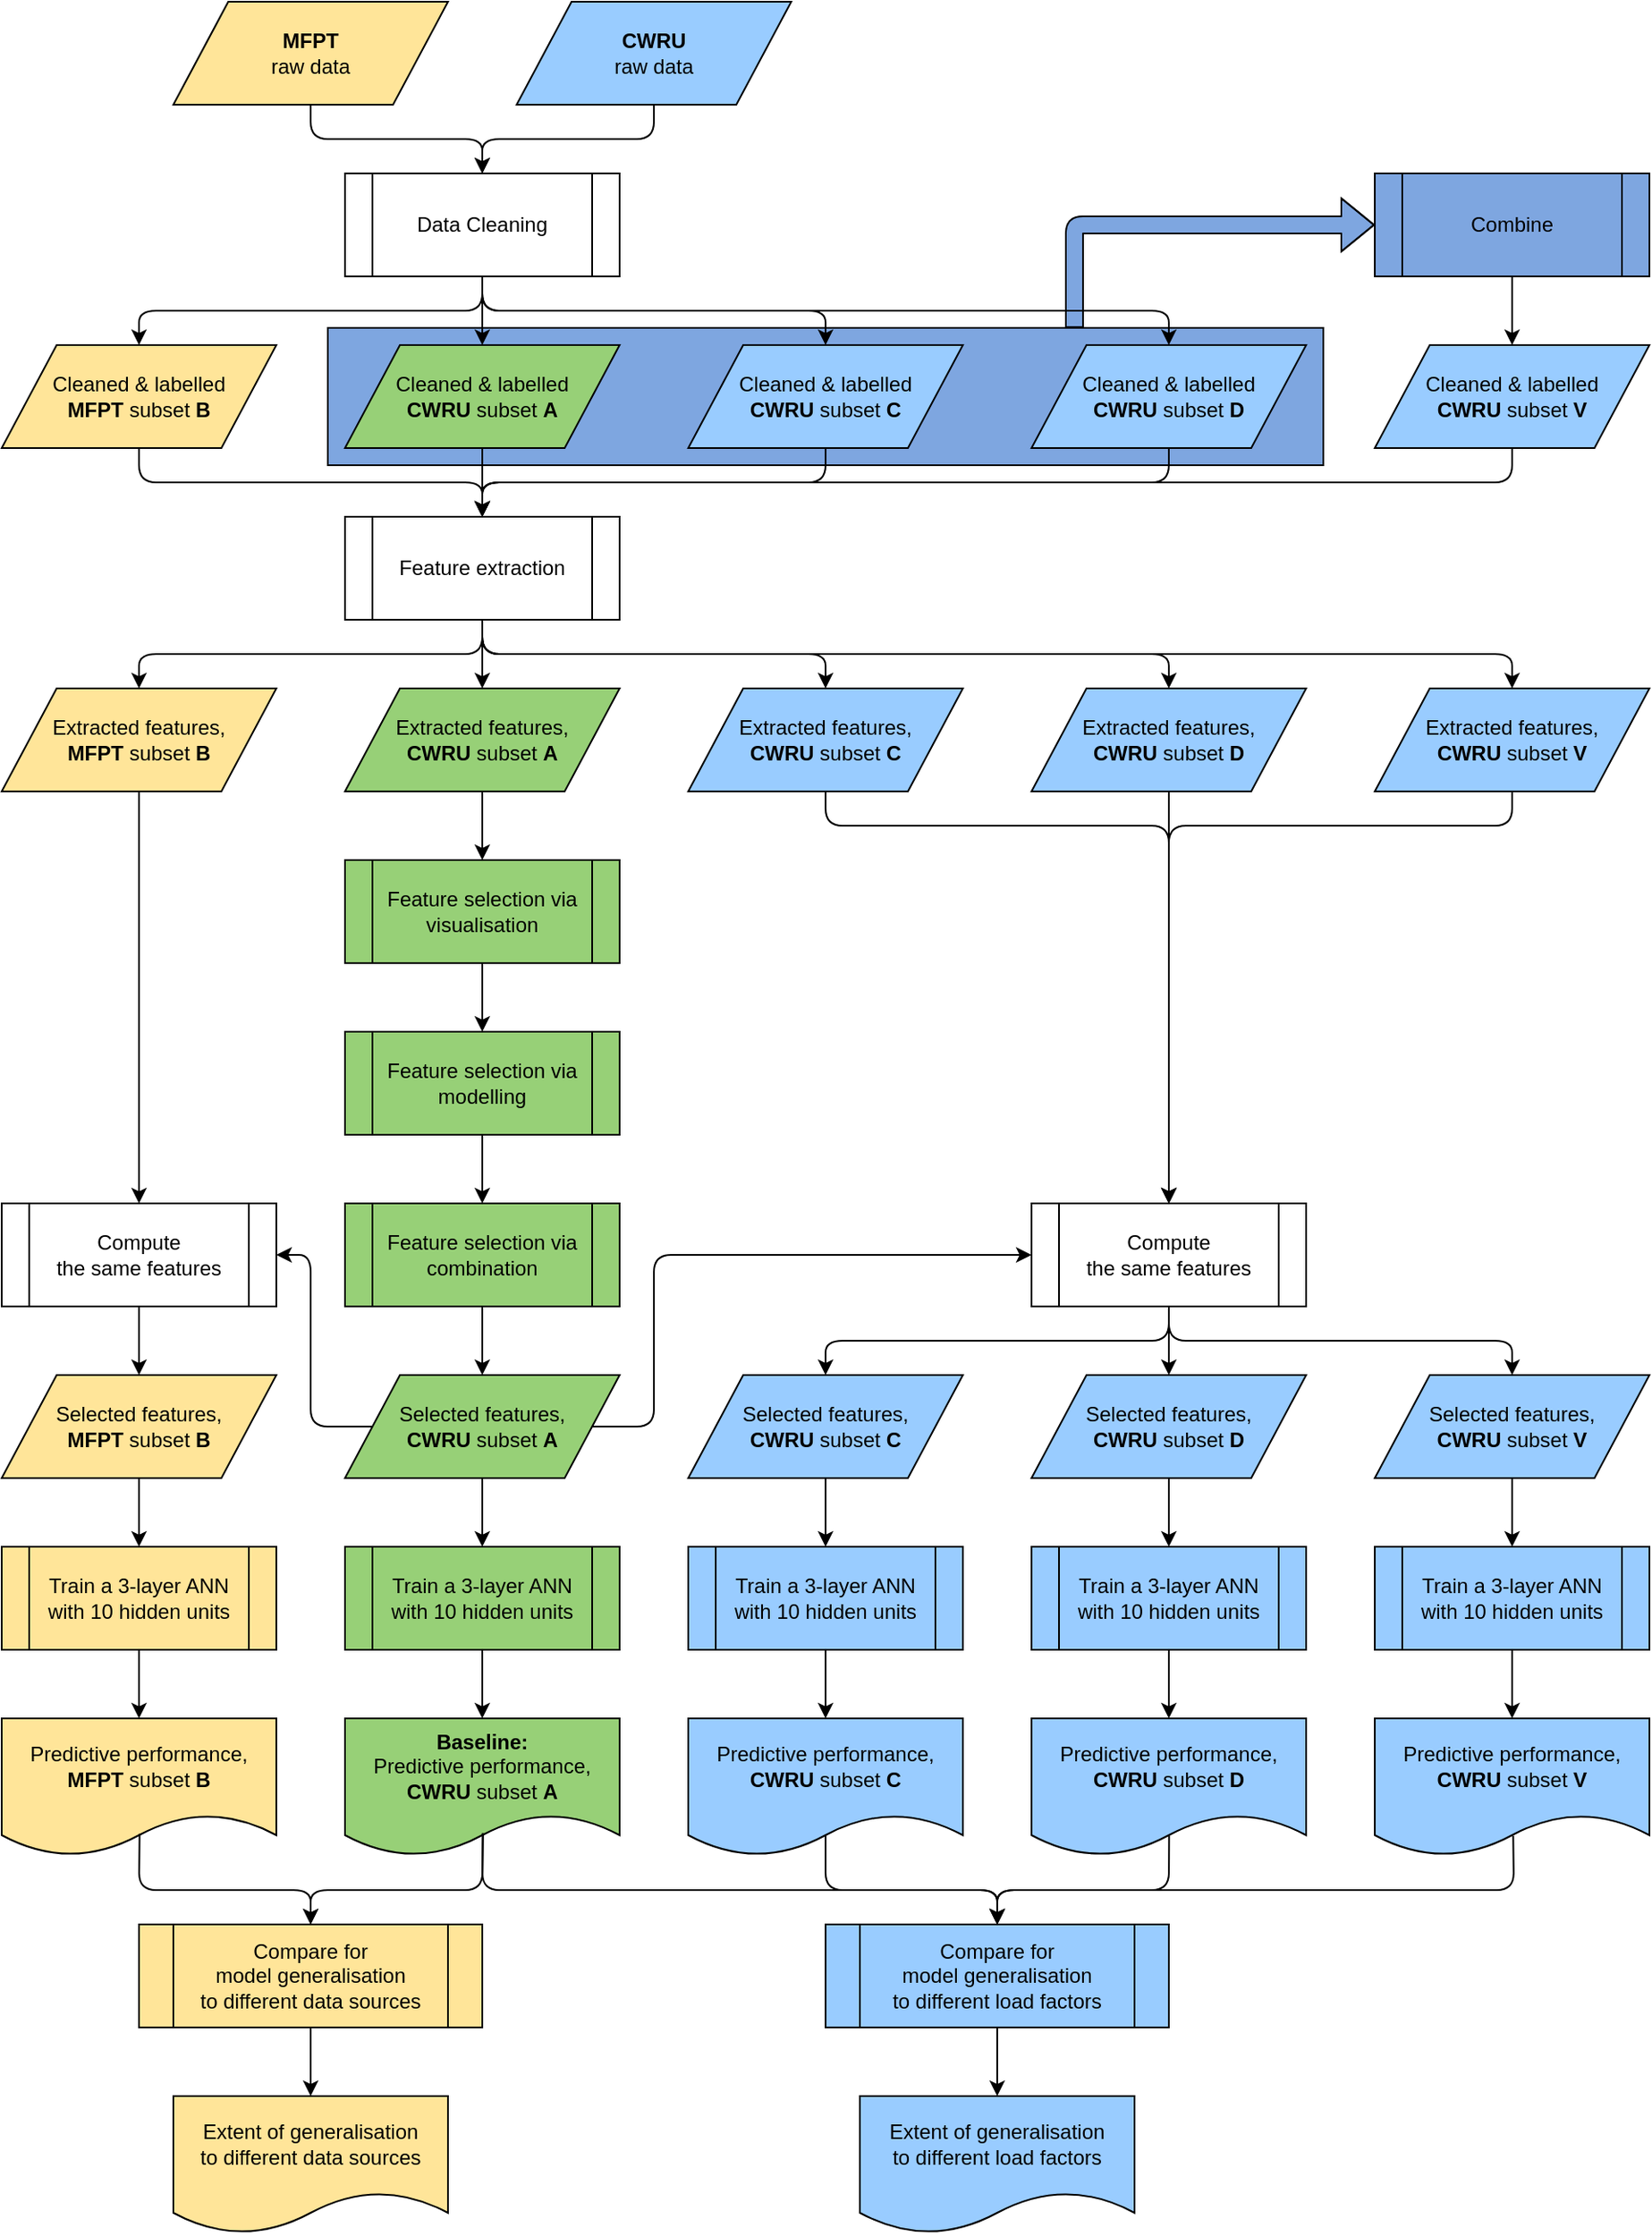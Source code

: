 <mxfile version="11.1.4" type="device"><diagram id="g14oeqsqQhBjJFFGIUZg" name="Page-1"><mxGraphModel dx="1055" dy="565" grid="1" gridSize="10" guides="1" tooltips="1" connect="1" arrows="1" fold="1" page="1" pageScale="1" pageWidth="1169" pageHeight="1654" math="0" shadow="0"><root><mxCell id="0"/><mxCell id="1" parent="0"/><mxCell id="TemwzrUfVX8VCKrpoT4x-51" value="" style="shape=flexArrow;endArrow=classic;html=1;entryX=0;entryY=0.5;entryDx=0;entryDy=0;fillColor=#7EA6E0;exitX=0.75;exitY=0;exitDx=0;exitDy=0;" parent="1" source="TemwzrUfVX8VCKrpoT4x-31" target="TemwzrUfVX8VCKrpoT4x-50" edge="1"><mxGeometry width="50" height="50" relative="1" as="geometry"><mxPoint x="560" y="230" as="sourcePoint"/><mxPoint x="820" y="20" as="targetPoint"/><Array as="points"><mxPoint x="705" y="170"/></Array></mxGeometry></mxCell><mxCell id="TemwzrUfVX8VCKrpoT4x-31" value="" style="rounded=0;whiteSpace=wrap;html=1;fillColor=#7EA6E0;" parent="1" vertex="1"><mxGeometry x="270" y="230" width="580" height="80" as="geometry"/></mxCell><mxCell id="TemwzrUfVX8VCKrpoT4x-1" value="&lt;b&gt;CWRU&lt;/b&gt;&lt;br&gt;raw data" style="shape=parallelogram;perimeter=parallelogramPerimeter;whiteSpace=wrap;html=1;fillColor=#99CCFF;" parent="1" vertex="1"><mxGeometry x="380" y="40" width="160" height="60" as="geometry"/></mxCell><mxCell id="TemwzrUfVX8VCKrpoT4x-2" value="&lt;b&gt;MFPT&lt;/b&gt;&lt;br&gt;raw data" style="shape=parallelogram;perimeter=parallelogramPerimeter;whiteSpace=wrap;html=1;fillColor=#FFE599;" parent="1" vertex="1"><mxGeometry x="180" y="40" width="160" height="60" as="geometry"/></mxCell><mxCell id="TemwzrUfVX8VCKrpoT4x-3" value="Data Cleaning&lt;br&gt;" style="shape=process;whiteSpace=wrap;html=1;backgroundOutline=1;" parent="1" vertex="1"><mxGeometry x="280" y="140" width="160" height="60" as="geometry"/></mxCell><mxCell id="TemwzrUfVX8VCKrpoT4x-6" value="Cleaned &amp;amp; labelled&lt;br&gt;&lt;b&gt;MFPT&lt;/b&gt; subset &lt;b&gt;B&lt;/b&gt;" style="shape=parallelogram;perimeter=parallelogramPerimeter;whiteSpace=wrap;html=1;fillColor=#FFE599;" parent="1" vertex="1"><mxGeometry x="80" y="240" width="160" height="60" as="geometry"/></mxCell><mxCell id="TemwzrUfVX8VCKrpoT4x-7" value="Cleaned &amp;amp; labelled&lt;br&gt;&lt;b&gt;CWRU&lt;/b&gt; subset &lt;b&gt;A&lt;/b&gt;" style="shape=parallelogram;perimeter=parallelogramPerimeter;whiteSpace=wrap;html=1;fillColor=#97D077;" parent="1" vertex="1"><mxGeometry x="280" y="240" width="160" height="60" as="geometry"/></mxCell><mxCell id="TemwzrUfVX8VCKrpoT4x-8" value="Cleaned &amp;amp; labelled&lt;br&gt;&lt;b&gt;CWRU&lt;/b&gt; subset &lt;b&gt;C&lt;/b&gt;" style="shape=parallelogram;perimeter=parallelogramPerimeter;whiteSpace=wrap;html=1;fillColor=#99CCFF;" parent="1" vertex="1"><mxGeometry x="480" y="240" width="160" height="60" as="geometry"/></mxCell><mxCell id="TemwzrUfVX8VCKrpoT4x-9" value="Cleaned &amp;amp; labelled&lt;br&gt;&lt;b&gt;CWRU&lt;/b&gt; subset &lt;b&gt;D&lt;/b&gt;" style="shape=parallelogram;perimeter=parallelogramPerimeter;whiteSpace=wrap;html=1;fillColor=#99CCFF;" parent="1" vertex="1"><mxGeometry x="680" y="240" width="160" height="60" as="geometry"/></mxCell><mxCell id="TemwzrUfVX8VCKrpoT4x-10" value="Feature extraction" style="shape=process;whiteSpace=wrap;html=1;backgroundOutline=1;" parent="1" vertex="1"><mxGeometry x="280" y="340" width="160" height="60" as="geometry"/></mxCell><mxCell id="TemwzrUfVX8VCKrpoT4x-63" value="" style="edgeStyle=orthogonalEdgeStyle;rounded=0;orthogonalLoop=1;jettySize=auto;html=1;fillColor=#7EA6E0;entryX=0.5;entryY=0;entryDx=0;entryDy=0;" parent="1" source="TemwzrUfVX8VCKrpoT4x-11" target="TemwzrUfVX8VCKrpoT4x-60" edge="1"><mxGeometry relative="1" as="geometry"><mxPoint x="160" y="580" as="targetPoint"/></mxGeometry></mxCell><mxCell id="TemwzrUfVX8VCKrpoT4x-11" value="Extracted features,&lt;br&gt;&lt;b&gt;MFPT&lt;/b&gt; subset &lt;b&gt;B&lt;/b&gt;" style="shape=parallelogram;perimeter=parallelogramPerimeter;whiteSpace=wrap;html=1;fillColor=#FFE599;" parent="1" vertex="1"><mxGeometry x="80" y="440" width="160" height="60" as="geometry"/></mxCell><mxCell id="TemwzrUfVX8VCKrpoT4x-12" value="Extracted features,&lt;br&gt;&lt;b&gt;CWRU&lt;/b&gt; subset &lt;b&gt;A&lt;/b&gt;" style="shape=parallelogram;perimeter=parallelogramPerimeter;whiteSpace=wrap;html=1;fillColor=#97D077;" parent="1" vertex="1"><mxGeometry x="280" y="440" width="160" height="60" as="geometry"/></mxCell><mxCell id="TemwzrUfVX8VCKrpoT4x-13" value="Extracted features,&lt;br&gt;&lt;b&gt;CWRU&lt;/b&gt; subset &lt;b&gt;C&lt;/b&gt;" style="shape=parallelogram;perimeter=parallelogramPerimeter;whiteSpace=wrap;html=1;fillColor=#99CCFF;" parent="1" vertex="1"><mxGeometry x="480" y="440" width="160" height="60" as="geometry"/></mxCell><mxCell id="TemwzrUfVX8VCKrpoT4x-14" value="Extracted features,&lt;br&gt;&lt;b&gt;CWRU&lt;/b&gt; subset &lt;b&gt;D&lt;/b&gt;" style="shape=parallelogram;perimeter=parallelogramPerimeter;whiteSpace=wrap;html=1;fillColor=#99CCFF;" parent="1" vertex="1"><mxGeometry x="680" y="440" width="160" height="60" as="geometry"/></mxCell><mxCell id="TemwzrUfVX8VCKrpoT4x-15" value="" style="endArrow=classic;html=1;exitX=0.5;exitY=1;exitDx=0;exitDy=0;entryX=0.5;entryY=0;entryDx=0;entryDy=0;" parent="1" source="TemwzrUfVX8VCKrpoT4x-2" target="TemwzrUfVX8VCKrpoT4x-3" edge="1"><mxGeometry width="50" height="50" relative="1" as="geometry"><mxPoint x="270" y="120" as="sourcePoint"/><mxPoint x="130" y="520" as="targetPoint"/><Array as="points"><mxPoint x="260" y="120"/><mxPoint x="360" y="120"/></Array></mxGeometry></mxCell><mxCell id="TemwzrUfVX8VCKrpoT4x-16" value="" style="endArrow=classic;html=1;exitX=0.5;exitY=1;exitDx=0;exitDy=0;" parent="1" source="TemwzrUfVX8VCKrpoT4x-1" edge="1"><mxGeometry width="50" height="50" relative="1" as="geometry"><mxPoint x="80" y="570" as="sourcePoint"/><mxPoint x="360" y="140" as="targetPoint"/><Array as="points"><mxPoint x="460" y="120"/><mxPoint x="360" y="120"/></Array></mxGeometry></mxCell><mxCell id="TemwzrUfVX8VCKrpoT4x-17" value="" style="endArrow=classic;html=1;exitX=0.5;exitY=1;exitDx=0;exitDy=0;entryX=0.5;entryY=0;entryDx=0;entryDy=0;" parent="1" source="TemwzrUfVX8VCKrpoT4x-3" target="TemwzrUfVX8VCKrpoT4x-7" edge="1"><mxGeometry width="50" height="50" relative="1" as="geometry"><mxPoint x="80" y="570" as="sourcePoint"/><mxPoint x="130" y="520" as="targetPoint"/></mxGeometry></mxCell><mxCell id="TemwzrUfVX8VCKrpoT4x-18" value="" style="endArrow=classic;html=1;exitX=0.5;exitY=1;exitDx=0;exitDy=0;entryX=0.5;entryY=0;entryDx=0;entryDy=0;" parent="1" source="TemwzrUfVX8VCKrpoT4x-3" target="TemwzrUfVX8VCKrpoT4x-6" edge="1"><mxGeometry width="50" height="50" relative="1" as="geometry"><mxPoint x="80" y="570" as="sourcePoint"/><mxPoint x="130" y="520" as="targetPoint"/><Array as="points"><mxPoint x="360" y="220"/><mxPoint x="160" y="220"/></Array></mxGeometry></mxCell><mxCell id="TemwzrUfVX8VCKrpoT4x-19" value="" style="endArrow=classic;html=1;exitX=0.5;exitY=1;exitDx=0;exitDy=0;entryX=0.5;entryY=0;entryDx=0;entryDy=0;" parent="1" source="TemwzrUfVX8VCKrpoT4x-3" target="TemwzrUfVX8VCKrpoT4x-8" edge="1"><mxGeometry width="50" height="50" relative="1" as="geometry"><mxPoint x="100" y="570" as="sourcePoint"/><mxPoint x="150" y="520" as="targetPoint"/><Array as="points"><mxPoint x="360" y="220"/><mxPoint x="560" y="220"/></Array></mxGeometry></mxCell><mxCell id="TemwzrUfVX8VCKrpoT4x-20" value="" style="endArrow=classic;html=1;exitX=0.5;exitY=1;exitDx=0;exitDy=0;entryX=0.5;entryY=0;entryDx=0;entryDy=0;" parent="1" source="TemwzrUfVX8VCKrpoT4x-3" target="TemwzrUfVX8VCKrpoT4x-9" edge="1"><mxGeometry width="50" height="50" relative="1" as="geometry"><mxPoint x="100" y="570" as="sourcePoint"/><mxPoint x="150" y="520" as="targetPoint"/><Array as="points"><mxPoint x="360" y="220"/><mxPoint x="760" y="220"/></Array></mxGeometry></mxCell><mxCell id="TemwzrUfVX8VCKrpoT4x-22" value="" style="endArrow=classic;html=1;exitX=0.5;exitY=1;exitDx=0;exitDy=0;entryX=0.5;entryY=0;entryDx=0;entryDy=0;" parent="1" source="TemwzrUfVX8VCKrpoT4x-6" target="TemwzrUfVX8VCKrpoT4x-10" edge="1"><mxGeometry width="50" height="50" relative="1" as="geometry"><mxPoint x="100" y="570" as="sourcePoint"/><mxPoint x="150" y="520" as="targetPoint"/><Array as="points"><mxPoint x="160" y="320"/><mxPoint x="360" y="320"/></Array></mxGeometry></mxCell><mxCell id="TemwzrUfVX8VCKrpoT4x-23" value="" style="endArrow=classic;html=1;exitX=0.5;exitY=1;exitDx=0;exitDy=0;entryX=0.5;entryY=0;entryDx=0;entryDy=0;" parent="1" source="TemwzrUfVX8VCKrpoT4x-7" target="TemwzrUfVX8VCKrpoT4x-10" edge="1"><mxGeometry width="50" height="50" relative="1" as="geometry"><mxPoint x="100" y="570" as="sourcePoint"/><mxPoint x="150" y="520" as="targetPoint"/></mxGeometry></mxCell><mxCell id="TemwzrUfVX8VCKrpoT4x-24" value="" style="endArrow=classic;html=1;exitX=0.5;exitY=1;exitDx=0;exitDy=0;entryX=0.5;entryY=0;entryDx=0;entryDy=0;" parent="1" source="TemwzrUfVX8VCKrpoT4x-8" target="TemwzrUfVX8VCKrpoT4x-10" edge="1"><mxGeometry width="50" height="50" relative="1" as="geometry"><mxPoint x="100" y="570" as="sourcePoint"/><mxPoint x="150" y="520" as="targetPoint"/><Array as="points"><mxPoint x="560" y="320"/><mxPoint x="360" y="320"/></Array></mxGeometry></mxCell><mxCell id="TemwzrUfVX8VCKrpoT4x-25" value="" style="endArrow=classic;html=1;exitX=0.5;exitY=1;exitDx=0;exitDy=0;entryX=0.5;entryY=0;entryDx=0;entryDy=0;" parent="1" source="TemwzrUfVX8VCKrpoT4x-9" target="TemwzrUfVX8VCKrpoT4x-10" edge="1"><mxGeometry width="50" height="50" relative="1" as="geometry"><mxPoint x="100" y="570" as="sourcePoint"/><mxPoint x="150" y="520" as="targetPoint"/><Array as="points"><mxPoint x="760" y="320"/><mxPoint x="360" y="320"/></Array></mxGeometry></mxCell><mxCell id="TemwzrUfVX8VCKrpoT4x-26" value="" style="endArrow=classic;html=1;exitX=0.5;exitY=1;exitDx=0;exitDy=0;entryX=0.5;entryY=0;entryDx=0;entryDy=0;" parent="1" source="TemwzrUfVX8VCKrpoT4x-10" target="TemwzrUfVX8VCKrpoT4x-11" edge="1"><mxGeometry width="50" height="50" relative="1" as="geometry"><mxPoint x="80" y="570" as="sourcePoint"/><mxPoint x="130" y="520" as="targetPoint"/><Array as="points"><mxPoint x="360" y="420"/><mxPoint x="160" y="420"/></Array></mxGeometry></mxCell><mxCell id="TemwzrUfVX8VCKrpoT4x-27" value="" style="endArrow=classic;html=1;exitX=0.5;exitY=1;exitDx=0;exitDy=0;entryX=0.5;entryY=0;entryDx=0;entryDy=0;" parent="1" source="TemwzrUfVX8VCKrpoT4x-10" target="TemwzrUfVX8VCKrpoT4x-12" edge="1"><mxGeometry width="50" height="50" relative="1" as="geometry"><mxPoint x="80" y="570" as="sourcePoint"/><mxPoint x="130" y="520" as="targetPoint"/></mxGeometry></mxCell><mxCell id="TemwzrUfVX8VCKrpoT4x-28" value="" style="endArrow=classic;html=1;exitX=0.5;exitY=1;exitDx=0;exitDy=0;entryX=0.5;entryY=0;entryDx=0;entryDy=0;" parent="1" source="TemwzrUfVX8VCKrpoT4x-10" target="TemwzrUfVX8VCKrpoT4x-13" edge="1"><mxGeometry width="50" height="50" relative="1" as="geometry"><mxPoint x="80" y="570" as="sourcePoint"/><mxPoint x="130" y="520" as="targetPoint"/><Array as="points"><mxPoint x="360" y="420"/><mxPoint x="560" y="420"/></Array></mxGeometry></mxCell><mxCell id="TemwzrUfVX8VCKrpoT4x-29" value="" style="endArrow=classic;html=1;exitX=0.5;exitY=1;exitDx=0;exitDy=0;entryX=0.5;entryY=0;entryDx=0;entryDy=0;" parent="1" source="TemwzrUfVX8VCKrpoT4x-10" target="TemwzrUfVX8VCKrpoT4x-14" edge="1"><mxGeometry width="50" height="50" relative="1" as="geometry"><mxPoint x="80" y="570" as="sourcePoint"/><mxPoint x="130" y="520" as="targetPoint"/><Array as="points"><mxPoint x="360" y="420"/><mxPoint x="760" y="420"/></Array></mxGeometry></mxCell><mxCell id="TemwzrUfVX8VCKrpoT4x-32" value="Cleaned &amp;amp; labelled&lt;br&gt;&lt;b&gt;CWRU&lt;/b&gt; subset &lt;b&gt;V&lt;/b&gt;" style="shape=parallelogram;perimeter=parallelogramPerimeter;whiteSpace=wrap;html=1;fillColor=#99CCFF;" parent="1" vertex="1"><mxGeometry x="880" y="240" width="160" height="60" as="geometry"/></mxCell><mxCell id="TemwzrUfVX8VCKrpoT4x-34" value="Extracted features,&lt;br&gt;&lt;b&gt;CWRU&lt;/b&gt; subset &lt;b&gt;V&lt;/b&gt;" style="shape=parallelogram;perimeter=parallelogramPerimeter;whiteSpace=wrap;html=1;fillColor=#99CCFF;" parent="1" vertex="1"><mxGeometry x="880" y="440" width="160" height="60" as="geometry"/></mxCell><mxCell id="TemwzrUfVX8VCKrpoT4x-35" value="" style="endArrow=classic;html=1;exitX=0.5;exitY=1;exitDx=0;exitDy=0;entryX=0.5;entryY=0;entryDx=0;entryDy=0;" parent="1" source="TemwzrUfVX8VCKrpoT4x-32" target="TemwzrUfVX8VCKrpoT4x-10" edge="1"><mxGeometry width="50" height="50" relative="1" as="geometry"><mxPoint x="150" y="570" as="sourcePoint"/><mxPoint x="200" y="520" as="targetPoint"/><Array as="points"><mxPoint x="960" y="320"/><mxPoint x="360" y="320"/></Array></mxGeometry></mxCell><mxCell id="TemwzrUfVX8VCKrpoT4x-36" value="" style="endArrow=classic;html=1;exitX=0.5;exitY=1;exitDx=0;exitDy=0;entryX=0.5;entryY=0;entryDx=0;entryDy=0;" parent="1" source="TemwzrUfVX8VCKrpoT4x-10" target="TemwzrUfVX8VCKrpoT4x-34" edge="1"><mxGeometry width="50" height="50" relative="1" as="geometry"><mxPoint x="150" y="570" as="sourcePoint"/><mxPoint x="200" y="520" as="targetPoint"/><Array as="points"><mxPoint x="360" y="420"/><mxPoint x="960" y="420"/></Array></mxGeometry></mxCell><mxCell id="TemwzrUfVX8VCKrpoT4x-37" value="Feature selection via&lt;br&gt;visualisation" style="shape=process;whiteSpace=wrap;html=1;backgroundOutline=1;fillColor=#97D077;" parent="1" vertex="1"><mxGeometry x="280" y="540" width="160" height="60" as="geometry"/></mxCell><mxCell id="TemwzrUfVX8VCKrpoT4x-39" value="" style="endArrow=classic;html=1;exitX=0.5;exitY=1;exitDx=0;exitDy=0;entryX=0.5;entryY=0;entryDx=0;entryDy=0;" parent="1" source="TemwzrUfVX8VCKrpoT4x-12" target="TemwzrUfVX8VCKrpoT4x-37" edge="1"><mxGeometry width="50" height="50" relative="1" as="geometry"><mxPoint x="80" y="770" as="sourcePoint"/><mxPoint x="130" y="720" as="targetPoint"/></mxGeometry></mxCell><mxCell id="TemwzrUfVX8VCKrpoT4x-42" value="Selected features,&lt;br&gt;&lt;b&gt;MFPT&lt;/b&gt; subset &lt;b&gt;B&lt;/b&gt;" style="shape=parallelogram;perimeter=parallelogramPerimeter;whiteSpace=wrap;html=1;fillColor=#FFE599;" parent="1" vertex="1"><mxGeometry x="80" y="840" width="160" height="60" as="geometry"/></mxCell><mxCell id="TemwzrUfVX8VCKrpoT4x-52" value="" style="edgeStyle=orthogonalEdgeStyle;rounded=0;orthogonalLoop=1;jettySize=auto;html=1;fillColor=#7EA6E0;" parent="1" source="TemwzrUfVX8VCKrpoT4x-50" target="TemwzrUfVX8VCKrpoT4x-32" edge="1"><mxGeometry relative="1" as="geometry"/></mxCell><mxCell id="TemwzrUfVX8VCKrpoT4x-50" value="Combine" style="shape=process;whiteSpace=wrap;html=1;backgroundOutline=1;fillColor=#7EA6E0;" parent="1" vertex="1"><mxGeometry x="880" y="140" width="160" height="60" as="geometry"/></mxCell><mxCell id="TemwzrUfVX8VCKrpoT4x-53" value="Feature selection via&lt;br&gt;modelling" style="shape=process;whiteSpace=wrap;html=1;backgroundOutline=1;fillColor=#97D077;" parent="1" vertex="1"><mxGeometry x="280" y="640" width="160" height="60" as="geometry"/></mxCell><mxCell id="TemwzrUfVX8VCKrpoT4x-54" value="Feature selection via&lt;br&gt;combination" style="shape=process;whiteSpace=wrap;html=1;backgroundOutline=1;fillColor=#97D077;" parent="1" vertex="1"><mxGeometry x="280" y="740" width="160" height="60" as="geometry"/></mxCell><mxCell id="TemwzrUfVX8VCKrpoT4x-55" value="" style="endArrow=classic;html=1;fillColor=#7EA6E0;exitX=0.5;exitY=1;exitDx=0;exitDy=0;entryX=0.5;entryY=0;entryDx=0;entryDy=0;" parent="1" source="TemwzrUfVX8VCKrpoT4x-37" target="TemwzrUfVX8VCKrpoT4x-53" edge="1"><mxGeometry width="50" height="50" relative="1" as="geometry"><mxPoint x="360" y="700" as="sourcePoint"/><mxPoint x="130" y="920" as="targetPoint"/></mxGeometry></mxCell><mxCell id="TemwzrUfVX8VCKrpoT4x-56" value="" style="endArrow=classic;html=1;fillColor=#7EA6E0;exitX=0.5;exitY=1;exitDx=0;exitDy=0;entryX=0.5;entryY=0;entryDx=0;entryDy=0;" parent="1" source="TemwzrUfVX8VCKrpoT4x-53" target="TemwzrUfVX8VCKrpoT4x-54" edge="1"><mxGeometry width="50" height="50" relative="1" as="geometry"><mxPoint x="80" y="970" as="sourcePoint"/><mxPoint x="130" y="920" as="targetPoint"/></mxGeometry></mxCell><mxCell id="TemwzrUfVX8VCKrpoT4x-57" value="Selected features,&lt;br&gt;&lt;b&gt;CWRU&lt;/b&gt; subset &lt;b&gt;A&lt;/b&gt;" style="shape=parallelogram;perimeter=parallelogramPerimeter;whiteSpace=wrap;html=1;fillColor=#97D077;" parent="1" vertex="1"><mxGeometry x="280" y="840" width="160" height="60" as="geometry"/></mxCell><mxCell id="TemwzrUfVX8VCKrpoT4x-58" value="" style="endArrow=classic;html=1;fillColor=#7EA6E0;exitX=0.5;exitY=1;exitDx=0;exitDy=0;entryX=0.5;entryY=0;entryDx=0;entryDy=0;" parent="1" source="TemwzrUfVX8VCKrpoT4x-54" target="TemwzrUfVX8VCKrpoT4x-57" edge="1"><mxGeometry width="50" height="50" relative="1" as="geometry"><mxPoint x="80" y="970" as="sourcePoint"/><mxPoint x="130" y="920" as="targetPoint"/></mxGeometry></mxCell><mxCell id="TemwzrUfVX8VCKrpoT4x-64" value="" style="edgeStyle=orthogonalEdgeStyle;rounded=0;orthogonalLoop=1;jettySize=auto;html=1;fillColor=#7EA6E0;" parent="1" source="TemwzrUfVX8VCKrpoT4x-60" target="TemwzrUfVX8VCKrpoT4x-42" edge="1"><mxGeometry relative="1" as="geometry"/></mxCell><mxCell id="TemwzrUfVX8VCKrpoT4x-60" value="Compute&lt;br&gt;the same features" style="shape=process;whiteSpace=wrap;html=1;backgroundOutline=1;fillColor=#FFFFFF;" parent="1" vertex="1"><mxGeometry x="80" y="740" width="160" height="60" as="geometry"/></mxCell><mxCell id="TemwzrUfVX8VCKrpoT4x-61" value="" style="endArrow=classic;html=1;fillColor=#7EA6E0;exitX=0;exitY=0.5;exitDx=0;exitDy=0;entryX=1;entryY=0.5;entryDx=0;entryDy=0;" parent="1" source="TemwzrUfVX8VCKrpoT4x-57" target="TemwzrUfVX8VCKrpoT4x-60" edge="1"><mxGeometry width="50" height="50" relative="1" as="geometry"><mxPoint x="80" y="970" as="sourcePoint"/><mxPoint x="130" y="920" as="targetPoint"/><Array as="points"><mxPoint x="260" y="870"/><mxPoint x="260" y="770"/></Array></mxGeometry></mxCell><mxCell id="TemwzrUfVX8VCKrpoT4x-91" value="" style="edgeStyle=orthogonalEdgeStyle;rounded=0;orthogonalLoop=1;jettySize=auto;html=1;fillColor=#7EA6E0;" parent="1" source="TemwzrUfVX8VCKrpoT4x-65" target="TemwzrUfVX8VCKrpoT4x-82" edge="1"><mxGeometry relative="1" as="geometry"/></mxCell><mxCell id="TemwzrUfVX8VCKrpoT4x-65" value="Selected features,&lt;br&gt;&lt;b&gt;CWRU&lt;/b&gt; subset &lt;b&gt;C&lt;/b&gt;" style="shape=parallelogram;perimeter=parallelogramPerimeter;whiteSpace=wrap;html=1;fillColor=#99CCFF;" parent="1" vertex="1"><mxGeometry x="480" y="840" width="160" height="60" as="geometry"/></mxCell><mxCell id="TemwzrUfVX8VCKrpoT4x-93" value="" style="edgeStyle=orthogonalEdgeStyle;rounded=0;orthogonalLoop=1;jettySize=auto;html=1;fillColor=#7EA6E0;" parent="1" source="TemwzrUfVX8VCKrpoT4x-66" target="TemwzrUfVX8VCKrpoT4x-83" edge="1"><mxGeometry relative="1" as="geometry"/></mxCell><mxCell id="TemwzrUfVX8VCKrpoT4x-66" value="Selected features,&lt;br&gt;&lt;b&gt;CWRU&lt;/b&gt; subset &lt;b&gt;D&lt;/b&gt;" style="shape=parallelogram;perimeter=parallelogramPerimeter;whiteSpace=wrap;html=1;fillColor=#99CCFF;" parent="1" vertex="1"><mxGeometry x="680" y="840" width="160" height="60" as="geometry"/></mxCell><mxCell id="TemwzrUfVX8VCKrpoT4x-95" value="" style="edgeStyle=orthogonalEdgeStyle;rounded=0;orthogonalLoop=1;jettySize=auto;html=1;fillColor=#7EA6E0;" parent="1" source="TemwzrUfVX8VCKrpoT4x-67" target="TemwzrUfVX8VCKrpoT4x-84" edge="1"><mxGeometry relative="1" as="geometry"/></mxCell><mxCell id="TemwzrUfVX8VCKrpoT4x-67" value="Selected features,&lt;br&gt;&lt;b&gt;CWRU&lt;/b&gt; subset &lt;b&gt;V&lt;/b&gt;" style="shape=parallelogram;perimeter=parallelogramPerimeter;whiteSpace=wrap;html=1;fillColor=#99CCFF;" parent="1" vertex="1"><mxGeometry x="880" y="840" width="160" height="60" as="geometry"/></mxCell><mxCell id="TemwzrUfVX8VCKrpoT4x-68" value="Compute&lt;br&gt;the same features" style="shape=process;whiteSpace=wrap;html=1;backgroundOutline=1;fillColor=#FFFFFF;" parent="1" vertex="1"><mxGeometry x="680" y="740" width="160" height="60" as="geometry"/></mxCell><mxCell id="TemwzrUfVX8VCKrpoT4x-69" value="" style="endArrow=classic;html=1;fillColor=#7EA6E0;exitX=0.5;exitY=1;exitDx=0;exitDy=0;entryX=0.5;entryY=0;entryDx=0;entryDy=0;" parent="1" source="TemwzrUfVX8VCKrpoT4x-13" target="TemwzrUfVX8VCKrpoT4x-68" edge="1"><mxGeometry width="50" height="50" relative="1" as="geometry"><mxPoint x="100" y="970" as="sourcePoint"/><mxPoint x="780" y="690" as="targetPoint"/><Array as="points"><mxPoint x="560" y="520"/><mxPoint x="760" y="520"/></Array></mxGeometry></mxCell><mxCell id="TemwzrUfVX8VCKrpoT4x-70" value="" style="endArrow=classic;html=1;fillColor=#7EA6E0;exitX=1;exitY=0.5;exitDx=0;exitDy=0;entryX=0;entryY=0.5;entryDx=0;entryDy=0;" parent="1" source="TemwzrUfVX8VCKrpoT4x-57" target="TemwzrUfVX8VCKrpoT4x-68" edge="1"><mxGeometry width="50" height="50" relative="1" as="geometry"><mxPoint x="100" y="970" as="sourcePoint"/><mxPoint x="150" y="920" as="targetPoint"/><Array as="points"><mxPoint x="460" y="870"/><mxPoint x="460" y="770"/></Array></mxGeometry></mxCell><mxCell id="TemwzrUfVX8VCKrpoT4x-71" value="" style="endArrow=classic;html=1;fillColor=#7EA6E0;exitX=0.5;exitY=1;exitDx=0;exitDy=0;entryX=0.5;entryY=0;entryDx=0;entryDy=0;" parent="1" source="TemwzrUfVX8VCKrpoT4x-14" target="TemwzrUfVX8VCKrpoT4x-68" edge="1"><mxGeometry width="50" height="50" relative="1" as="geometry"><mxPoint x="210" y="970" as="sourcePoint"/><mxPoint x="260" y="920" as="targetPoint"/></mxGeometry></mxCell><mxCell id="TemwzrUfVX8VCKrpoT4x-72" value="" style="endArrow=classic;html=1;fillColor=#7EA6E0;exitX=0.5;exitY=1;exitDx=0;exitDy=0;entryX=0.5;entryY=0;entryDx=0;entryDy=0;" parent="1" source="TemwzrUfVX8VCKrpoT4x-34" target="TemwzrUfVX8VCKrpoT4x-68" edge="1"><mxGeometry width="50" height="50" relative="1" as="geometry"><mxPoint x="210" y="970" as="sourcePoint"/><mxPoint x="260" y="920" as="targetPoint"/><Array as="points"><mxPoint x="960" y="520"/><mxPoint x="760" y="520"/></Array></mxGeometry></mxCell><mxCell id="TemwzrUfVX8VCKrpoT4x-73" value="" style="endArrow=classic;html=1;fillColor=#7EA6E0;exitX=0.5;exitY=1;exitDx=0;exitDy=0;entryX=0.5;entryY=0;entryDx=0;entryDy=0;" parent="1" source="TemwzrUfVX8VCKrpoT4x-68" target="TemwzrUfVX8VCKrpoT4x-65" edge="1"><mxGeometry width="50" height="50" relative="1" as="geometry"><mxPoint x="210" y="970" as="sourcePoint"/><mxPoint x="260" y="920" as="targetPoint"/><Array as="points"><mxPoint x="760" y="820"/><mxPoint x="560" y="820"/></Array></mxGeometry></mxCell><mxCell id="TemwzrUfVX8VCKrpoT4x-74" value="" style="endArrow=classic;html=1;fillColor=#7EA6E0;exitX=0.5;exitY=1;exitDx=0;exitDy=0;entryX=0.5;entryY=0;entryDx=0;entryDy=0;" parent="1" source="TemwzrUfVX8VCKrpoT4x-68" target="TemwzrUfVX8VCKrpoT4x-66" edge="1"><mxGeometry width="50" height="50" relative="1" as="geometry"><mxPoint x="210" y="970" as="sourcePoint"/><mxPoint x="260" y="920" as="targetPoint"/></mxGeometry></mxCell><mxCell id="TemwzrUfVX8VCKrpoT4x-75" value="" style="endArrow=classic;html=1;fillColor=#7EA6E0;exitX=0.5;exitY=1;exitDx=0;exitDy=0;entryX=0.5;entryY=0;entryDx=0;entryDy=0;" parent="1" source="TemwzrUfVX8VCKrpoT4x-68" target="TemwzrUfVX8VCKrpoT4x-67" edge="1"><mxGeometry width="50" height="50" relative="1" as="geometry"><mxPoint x="210" y="970" as="sourcePoint"/><mxPoint x="260" y="920" as="targetPoint"/><Array as="points"><mxPoint x="760" y="820"/><mxPoint x="960" y="820"/></Array></mxGeometry></mxCell><mxCell id="TemwzrUfVX8VCKrpoT4x-77" value="Train a 3-layer ANN&lt;br&gt;with 10 hidden units" style="shape=process;whiteSpace=wrap;html=1;backgroundOutline=1;fillColor=#97D077;" parent="1" vertex="1"><mxGeometry x="280" y="940" width="160" height="60" as="geometry"/></mxCell><mxCell id="TemwzrUfVX8VCKrpoT4x-78" value="&lt;b&gt;Baseline:&lt;/b&gt;&lt;br&gt;Predictive performance,&lt;br&gt;&lt;b&gt;CWRU&lt;/b&gt;&amp;nbsp;subset &lt;b&gt;A&lt;/b&gt;" style="shape=document;whiteSpace=wrap;html=1;boundedLbl=1;fillColor=#97D077;" parent="1" vertex="1"><mxGeometry x="280" y="1040" width="160" height="80" as="geometry"/></mxCell><mxCell id="TemwzrUfVX8VCKrpoT4x-79" value="Predictive performance,&lt;br&gt;&lt;b&gt;CWRU&lt;/b&gt;&amp;nbsp;subset &lt;b&gt;C&lt;/b&gt;" style="shape=document;whiteSpace=wrap;html=1;boundedLbl=1;fillColor=#99CCFF;" parent="1" vertex="1"><mxGeometry x="480" y="1040" width="160" height="80" as="geometry"/></mxCell><mxCell id="TemwzrUfVX8VCKrpoT4x-80" value="Predictive performance,&lt;br&gt;&lt;b&gt;CWRU&lt;/b&gt;&amp;nbsp;subset &lt;b&gt;D&lt;/b&gt;" style="shape=document;whiteSpace=wrap;html=1;boundedLbl=1;fillColor=#99CCFF;" parent="1" vertex="1"><mxGeometry x="680" y="1040" width="160" height="80" as="geometry"/></mxCell><mxCell id="TemwzrUfVX8VCKrpoT4x-81" value="Predictive performance,&lt;br&gt;&lt;b&gt;CWRU&lt;/b&gt;&amp;nbsp;subset &lt;b&gt;V&lt;/b&gt;" style="shape=document;whiteSpace=wrap;html=1;boundedLbl=1;fillColor=#99CCFF;" parent="1" vertex="1"><mxGeometry x="880" y="1040" width="160" height="80" as="geometry"/></mxCell><mxCell id="TemwzrUfVX8VCKrpoT4x-92" value="" style="edgeStyle=orthogonalEdgeStyle;rounded=0;orthogonalLoop=1;jettySize=auto;html=1;fillColor=#7EA6E0;" parent="1" source="TemwzrUfVX8VCKrpoT4x-82" target="TemwzrUfVX8VCKrpoT4x-79" edge="1"><mxGeometry relative="1" as="geometry"/></mxCell><mxCell id="TemwzrUfVX8VCKrpoT4x-82" value="Train a 3-layer ANN&lt;br&gt;with 10 hidden units" style="shape=process;whiteSpace=wrap;html=1;backgroundOutline=1;fillColor=#99CCFF;" parent="1" vertex="1"><mxGeometry x="480" y="940" width="160" height="60" as="geometry"/></mxCell><mxCell id="TemwzrUfVX8VCKrpoT4x-94" value="" style="edgeStyle=orthogonalEdgeStyle;rounded=0;orthogonalLoop=1;jettySize=auto;html=1;fillColor=#7EA6E0;" parent="1" source="TemwzrUfVX8VCKrpoT4x-83" target="TemwzrUfVX8VCKrpoT4x-80" edge="1"><mxGeometry relative="1" as="geometry"/></mxCell><mxCell id="TemwzrUfVX8VCKrpoT4x-83" value="Train a 3-layer ANN&lt;br&gt;with 10 hidden units" style="shape=process;whiteSpace=wrap;html=1;backgroundOutline=1;fillColor=#99CCFF;" parent="1" vertex="1"><mxGeometry x="680" y="940" width="160" height="60" as="geometry"/></mxCell><mxCell id="TemwzrUfVX8VCKrpoT4x-96" value="" style="edgeStyle=orthogonalEdgeStyle;rounded=0;orthogonalLoop=1;jettySize=auto;html=1;fillColor=#7EA6E0;" parent="1" source="TemwzrUfVX8VCKrpoT4x-84" target="TemwzrUfVX8VCKrpoT4x-81" edge="1"><mxGeometry relative="1" as="geometry"/></mxCell><mxCell id="TemwzrUfVX8VCKrpoT4x-84" value="Train a 3-layer ANN&lt;br&gt;with 10 hidden units" style="shape=process;whiteSpace=wrap;html=1;backgroundOutline=1;fillColor=#99CCFF;" parent="1" vertex="1"><mxGeometry x="880" y="940" width="160" height="60" as="geometry"/></mxCell><mxCell id="TemwzrUfVX8VCKrpoT4x-85" value="Train a 3-layer ANN&lt;br&gt;with 10 hidden units" style="shape=process;whiteSpace=wrap;html=1;backgroundOutline=1;fillColor=#FFE599;" parent="1" vertex="1"><mxGeometry x="80" y="940" width="160" height="60" as="geometry"/></mxCell><mxCell id="TemwzrUfVX8VCKrpoT4x-86" value="Predictive performance,&lt;br&gt;&lt;b&gt;MFPT&lt;/b&gt; subset &lt;b&gt;B&lt;/b&gt;" style="shape=document;whiteSpace=wrap;html=1;boundedLbl=1;fillColor=#FFE599;" parent="1" vertex="1"><mxGeometry x="80" y="1040" width="160" height="80" as="geometry"/></mxCell><mxCell id="TemwzrUfVX8VCKrpoT4x-87" value="" style="endArrow=classic;html=1;fillColor=#7EA6E0;exitX=0.5;exitY=1;exitDx=0;exitDy=0;entryX=0.5;entryY=0;entryDx=0;entryDy=0;" parent="1" source="TemwzrUfVX8VCKrpoT4x-42" target="TemwzrUfVX8VCKrpoT4x-85" edge="1"><mxGeometry width="50" height="50" relative="1" as="geometry"><mxPoint x="80" y="1190" as="sourcePoint"/><mxPoint x="130" y="1140" as="targetPoint"/></mxGeometry></mxCell><mxCell id="TemwzrUfVX8VCKrpoT4x-88" value="" style="endArrow=classic;html=1;fillColor=#7EA6E0;exitX=0.5;exitY=1;exitDx=0;exitDy=0;entryX=0.5;entryY=0;entryDx=0;entryDy=0;" parent="1" source="TemwzrUfVX8VCKrpoT4x-85" target="TemwzrUfVX8VCKrpoT4x-86" edge="1"><mxGeometry width="50" height="50" relative="1" as="geometry"><mxPoint x="80" y="1190" as="sourcePoint"/><mxPoint x="130" y="1140" as="targetPoint"/></mxGeometry></mxCell><mxCell id="TemwzrUfVX8VCKrpoT4x-89" value="" style="endArrow=classic;html=1;fillColor=#7EA6E0;exitX=0.5;exitY=1;exitDx=0;exitDy=0;entryX=0.5;entryY=0;entryDx=0;entryDy=0;" parent="1" source="TemwzrUfVX8VCKrpoT4x-57" target="TemwzrUfVX8VCKrpoT4x-77" edge="1"><mxGeometry width="50" height="50" relative="1" as="geometry"><mxPoint x="80" y="1190" as="sourcePoint"/><mxPoint x="130" y="1140" as="targetPoint"/></mxGeometry></mxCell><mxCell id="TemwzrUfVX8VCKrpoT4x-90" value="" style="endArrow=classic;html=1;fillColor=#7EA6E0;exitX=0.5;exitY=1;exitDx=0;exitDy=0;entryX=0.5;entryY=0;entryDx=0;entryDy=0;" parent="1" source="TemwzrUfVX8VCKrpoT4x-77" target="TemwzrUfVX8VCKrpoT4x-78" edge="1"><mxGeometry width="50" height="50" relative="1" as="geometry"><mxPoint x="80" y="1190" as="sourcePoint"/><mxPoint x="130" y="1140" as="targetPoint"/></mxGeometry></mxCell><mxCell id="IGBaff0GR9LkhzgquRlB-2" value="" style="edgeStyle=orthogonalEdgeStyle;rounded=0;orthogonalLoop=1;jettySize=auto;html=1;" edge="1" parent="1" source="TemwzrUfVX8VCKrpoT4x-97" target="IGBaff0GR9LkhzgquRlB-1"><mxGeometry relative="1" as="geometry"/></mxCell><mxCell id="TemwzrUfVX8VCKrpoT4x-97" value="Compare for&lt;br&gt;model generalisation&lt;br&gt;to different data sources" style="shape=process;whiteSpace=wrap;html=1;backgroundOutline=1;fillColor=#FFE599;" parent="1" vertex="1"><mxGeometry x="160" y="1160" width="200" height="60" as="geometry"/></mxCell><mxCell id="IGBaff0GR9LkhzgquRlB-4" value="" style="edgeStyle=orthogonalEdgeStyle;rounded=0;orthogonalLoop=1;jettySize=auto;html=1;" edge="1" parent="1" source="TemwzrUfVX8VCKrpoT4x-98" target="IGBaff0GR9LkhzgquRlB-3"><mxGeometry relative="1" as="geometry"/></mxCell><mxCell id="TemwzrUfVX8VCKrpoT4x-98" value="Compare for&lt;br&gt;model generalisation&lt;br&gt;to different load factors" style="shape=process;whiteSpace=wrap;html=1;backgroundOutline=1;fillColor=#99CCFF;" parent="1" vertex="1"><mxGeometry x="560" y="1160" width="200" height="60" as="geometry"/></mxCell><mxCell id="TemwzrUfVX8VCKrpoT4x-102" value="" style="endArrow=classic;html=1;fillColor=#7EA6E0;exitX=0.502;exitY=0.84;exitDx=0;exitDy=0;exitPerimeter=0;entryX=0.5;entryY=0;entryDx=0;entryDy=0;" parent="1" source="TemwzrUfVX8VCKrpoT4x-86" target="TemwzrUfVX8VCKrpoT4x-97" edge="1"><mxGeometry width="50" height="50" relative="1" as="geometry"><mxPoint x="80" y="1290" as="sourcePoint"/><mxPoint x="130" y="1240" as="targetPoint"/><Array as="points"><mxPoint x="160" y="1140"/><mxPoint x="260" y="1140"/></Array></mxGeometry></mxCell><mxCell id="TemwzrUfVX8VCKrpoT4x-103" value="" style="endArrow=classic;html=1;fillColor=#7EA6E0;exitX=0.502;exitY=0.836;exitDx=0;exitDy=0;exitPerimeter=0;" parent="1" source="TemwzrUfVX8VCKrpoT4x-78" edge="1"><mxGeometry width="50" height="50" relative="1" as="geometry"><mxPoint x="360" y="1120" as="sourcePoint"/><mxPoint x="260" y="1160" as="targetPoint"/><Array as="points"><mxPoint x="360" y="1140"/><mxPoint x="260" y="1140"/></Array></mxGeometry></mxCell><mxCell id="TemwzrUfVX8VCKrpoT4x-104" value="" style="endArrow=classic;html=1;fillColor=#7EA6E0;exitX=0.5;exitY=0.848;exitDx=0;exitDy=0;exitPerimeter=0;entryX=0.5;entryY=0;entryDx=0;entryDy=0;" parent="1" source="TemwzrUfVX8VCKrpoT4x-79" target="TemwzrUfVX8VCKrpoT4x-98" edge="1"><mxGeometry width="50" height="50" relative="1" as="geometry"><mxPoint x="350" y="1290" as="sourcePoint"/><mxPoint x="400" y="1240" as="targetPoint"/><Array as="points"><mxPoint x="560" y="1140"/><mxPoint x="660" y="1140"/></Array></mxGeometry></mxCell><mxCell id="TemwzrUfVX8VCKrpoT4x-105" value="" style="endArrow=classic;html=1;fillColor=#7EA6E0;exitX=0.501;exitY=0.855;exitDx=0;exitDy=0;exitPerimeter=0;entryX=0.5;entryY=0;entryDx=0;entryDy=0;" parent="1" source="TemwzrUfVX8VCKrpoT4x-80" target="TemwzrUfVX8VCKrpoT4x-98" edge="1"><mxGeometry width="50" height="50" relative="1" as="geometry"><mxPoint x="490" y="1290" as="sourcePoint"/><mxPoint x="540" y="1240" as="targetPoint"/><Array as="points"><mxPoint x="760" y="1140"/><mxPoint x="660" y="1140"/></Array></mxGeometry></mxCell><mxCell id="TemwzrUfVX8VCKrpoT4x-106" value="" style="endArrow=classic;html=1;fillColor=#7EA6E0;exitX=0.504;exitY=0.855;exitDx=0;exitDy=0;exitPerimeter=0;entryX=0.5;entryY=0;entryDx=0;entryDy=0;" parent="1" source="TemwzrUfVX8VCKrpoT4x-81" target="TemwzrUfVX8VCKrpoT4x-98" edge="1"><mxGeometry width="50" height="50" relative="1" as="geometry"><mxPoint x="710" y="1290" as="sourcePoint"/><mxPoint x="760" y="1240" as="targetPoint"/><Array as="points"><mxPoint x="961" y="1140"/><mxPoint x="660" y="1140"/></Array></mxGeometry></mxCell><mxCell id="TemwzrUfVX8VCKrpoT4x-107" value="" style="endArrow=classic;html=1;fillColor=#7EA6E0;entryX=0.5;entryY=0;entryDx=0;entryDy=0;exitX=0.502;exitY=0.836;exitDx=0;exitDy=0;exitPerimeter=0;" parent="1" source="TemwzrUfVX8VCKrpoT4x-78" target="TemwzrUfVX8VCKrpoT4x-98" edge="1"><mxGeometry width="50" height="50" relative="1" as="geometry"><mxPoint x="340" y="1290" as="sourcePoint"/><mxPoint x="390" y="1240" as="targetPoint"/><Array as="points"><mxPoint x="360" y="1140"/><mxPoint x="660" y="1140"/></Array></mxGeometry></mxCell><mxCell id="IGBaff0GR9LkhzgquRlB-1" value="Extent of generalisation&lt;br&gt;to different data sources" style="shape=document;whiteSpace=wrap;html=1;boundedLbl=1;fillColor=#FFE599;" vertex="1" parent="1"><mxGeometry x="180" y="1260" width="160" height="80" as="geometry"/></mxCell><mxCell id="IGBaff0GR9LkhzgquRlB-3" value="Extent of generalisation&lt;br&gt;to different load factors" style="shape=document;whiteSpace=wrap;html=1;boundedLbl=1;fillColor=#99CCFF;" vertex="1" parent="1"><mxGeometry x="580" y="1260" width="160" height="80" as="geometry"/></mxCell></root></mxGraphModel></diagram></mxfile>